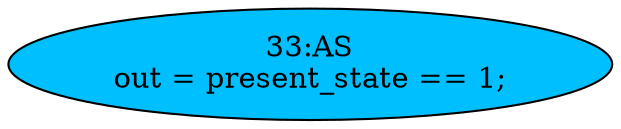 strict digraph "" {
	node [label="\N"];
	"33:AS"	[ast="<pyverilog.vparser.ast.Assign object at 0x7f1ed7d05690>",
		def_var="['out']",
		fillcolor=deepskyblue,
		label="33:AS
out = present_state == 1;",
		statements="[]",
		style=filled,
		typ=Assign,
		use_var="['present_state']"];
}
